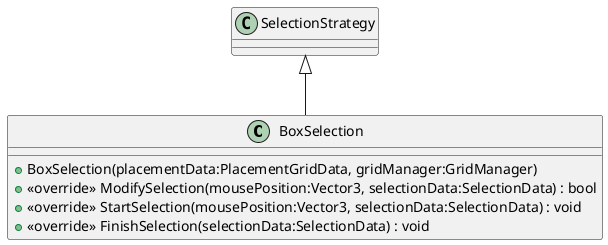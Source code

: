 @startuml
class BoxSelection {
    + BoxSelection(placementData:PlacementGridData, gridManager:GridManager)
    + <<override>> ModifySelection(mousePosition:Vector3, selectionData:SelectionData) : bool
    + <<override>> StartSelection(mousePosition:Vector3, selectionData:SelectionData) : void
    + <<override>> FinishSelection(selectionData:SelectionData) : void
}
SelectionStrategy <|-- BoxSelection
@enduml
